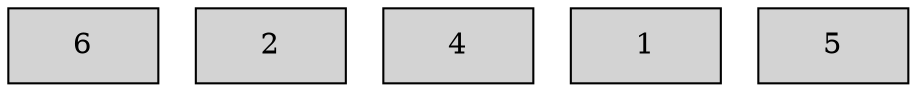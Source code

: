 graph g {
    node[shape=rect width=1 style=filled];
    6[pos="1,0!"];
    2[pos="2,0!"];
    4[pos="3,0!"];
    1[pos="4,0!"];
    5[pos="5,0!"];

}
